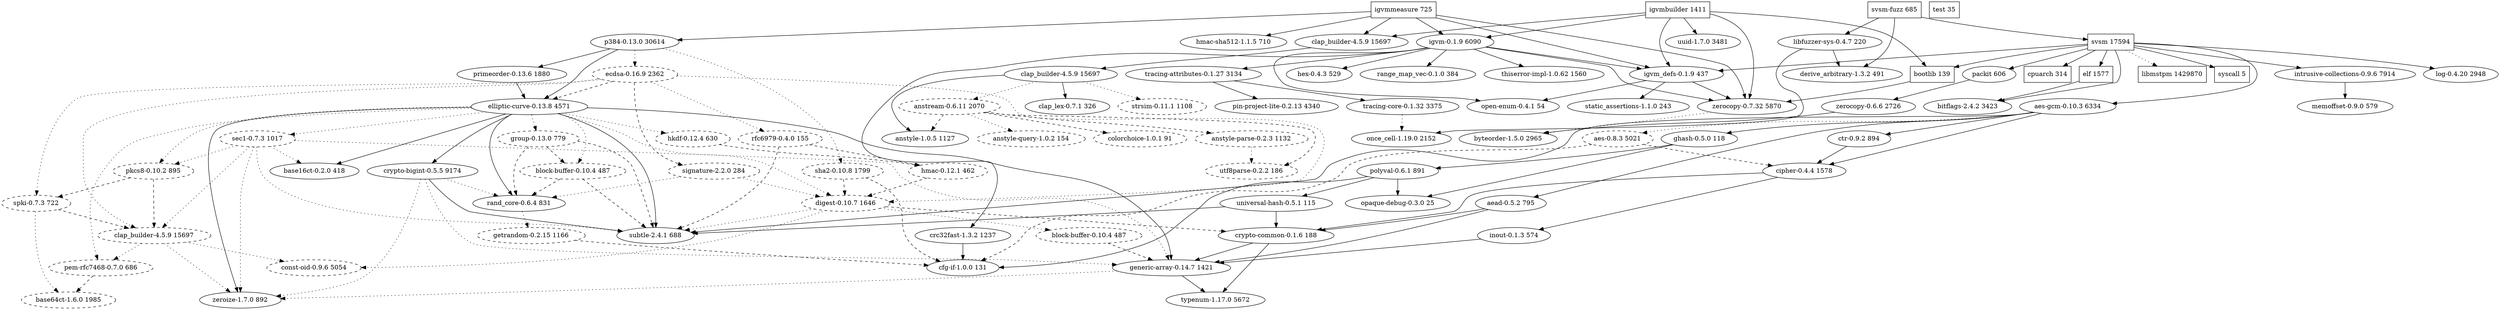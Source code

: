digraph {

    0 [ label =  "igvmbuilder 1411"  shape = box]

    1 [ label =  "bootlib 139"  shape = box]

    2 [ label =  "igvmmeasure 725"  shape = box]

    3 [ label =  "svsm 17594"  shape = box]

    4 [ label =  "cpuarch 314"  shape = box]

    5 [ label =  "elf 1577"  shape = box]

    6 [ label =  "libmstpm 1429870"  shape = box]

    7 [ label =  "syscall 5"  shape = box]

    8 [ label =  "test 35"  shape = box]

    9 [ label =  "svsm-fuzz 685"  shape = box]

    10 [ label =  "clap_builder-4.5.9 15697"  ]

    11 [ label =  "igvm-0.1.9 6090"  ]

    12 [ label =  "igvm_defs-0.1.9 437"  ]

    13 [ label =  "uuid-1.7.0 3481"  ]

    14 [ label =  "zerocopy-0.7.32 5870"  ]

    15 [ label =  "hmac-sha512-1.1.5 710"  ]

    16 [ label =  "p384-0.13.0 30614"  ]

    17 [ label =  "aes-gcm-0.10.3 6334"  ]

    18 [ label =  "bitflags-2.4.2 3423"  ]

    19 [ label =  "intrusive-collections-0.9.6 7914"  ]

    20 [ label =  "log-0.4.20 2948"  ]

    21 [ label =  "packit 606"  ]

    22 [ label =  "derive_arbitrary-1.3.2 491"  ]

    23 [ label =  "libfuzzer-sys-0.4.7 220"  ]

    24 [ label =  "clap_builder-4.5.9 15697"  ]

    25 [ label =  "crc32fast-1.3.2 1237"  ]

    26 [ label =  "hex-0.4.3 529"  ]

    27 [ label =  "open-enum-0.4.1 54"  ]

    28 [ label =  "range_map_vec-0.1.0 384"  ]

    29 [ label =  "thiserror-impl-1.0.62 1560"  ]

    30 [ label =  "tracing-attributes-0.1.27 3134"  ]

    31 [ label =  "static_assertions-1.1.0 243"  ]

    32 [ label =  "byteorder-1.5.0 2965"  ]

    33 [ label =  "ecdsa-0.16.9 2362"  style = dashed]

    34 [ label =  "elliptic-curve-0.13.8 4571"  ]

    35 [ label =  "primeorder-0.13.6 1880"  ]

    36 [ label =  "sha2-0.10.8 1799"  style = dashed]

    37 [ label =  "aead-0.5.2 795"  ]

    38 [ label =  "aes-0.8.3 5021"  style = dashed]

    39 [ label =  "cipher-0.4.4 1578"  ]

    40 [ label =  "ctr-0.9.2 894"  ]

    41 [ label =  "ghash-0.5.0 118"  ]

    42 [ label =  "subtle-2.4.1 688"  ]

    43 [ label =  "memoffset-0.9.0 579"  ]

    44 [ label =  "zerocopy-0.6.6 2726"  ]

    45 [ label =  "once_cell-1.19.0 2152"  ]

    46 [ label =  "anstream-0.6.11 2070"  style = dashed]

    47 [ label =  "anstyle-1.0.5 1127"  ]

    48 [ label =  "clap_lex-0.7.1 326"  ]

    49 [ label =  "strsim-0.11.1 1108"  style = dashed]

    50 [ label =  "cfg-if-1.0.0 131"  ]

    51 [ label =  "pin-project-lite-0.2.13 4340"  ]

    52 [ label =  "tracing-core-0.1.32 3375"  ]

    53 [ label =  "clap_builder-4.5.9 15697"  style = dashed]

    54 [ label =  "digest-0.10.7 1646"  style = dashed]

    55 [ label =  "rfc6979-0.4.0 155"  style = dashed]

    56 [ label =  "signature-2.2.0 284"  style = dashed]

    57 [ label =  "spki-0.7.3 722"  style = dashed]

    58 [ label =  "base16ct-0.2.0 418"  ]

    59 [ label =  "crypto-bigint-0.5.5 9174"  ]

    60 [ label =  "block-buffer-0.10.4 487"  style = dashed]

    61 [ label =  "generic-array-0.14.7 1421"  ]

    62 [ label =  "group-0.13.0 779"  style = dashed]

    63 [ label =  "hkdf-0.12.4 630"  style = dashed]

    64 [ label =  "pem-rfc7468-0.7.0 686"  style = dashed]

    65 [ label =  "pkcs8-0.10.2 895"  style = dashed]

    66 [ label =  "rand_core-0.6.4 831"  ]

    67 [ label =  "sec1-0.7.3 1017"  style = dashed]

    68 [ label =  "zeroize-1.7.0 892"  ]

    69 [ label =  "crypto-common-0.1.6 188"  ]

    70 [ label =  "inout-0.1.3 574"  ]

    71 [ label =  "opaque-debug-0.3.0 25"  ]

    72 [ label =  "polyval-0.6.1 891"  ]

    73 [ label =  "anstyle-parse-0.2.3 1132"  style = dashed]

    74 [ label =  "anstyle-query-1.0.2 154"  style = dashed]

    75 [ label =  "colorchoice-1.0.1 91"  style = dashed]

    76 [ label =  "utf8parse-0.2.2 186"  style = dashed]

    77 [ label =  "const-oid-0.9.6 5054"  style = dashed]

    78 [ label =  "block-buffer-0.10.4 487"  style = dashed]

    79 [ label =  "hmac-0.12.1 462"  style = dashed]

    80 [ label =  "base64ct-1.6.0 1985"  style = dashed]

    81 [ label =  "typenum-1.17.0 5672"  ]

    82 [ label =  "getrandom-0.2.15 1166"  style = dashed]

    83 [ label =  "universal-hash-0.5.1 115"  ]

    0 -> 1 [ ]

    0 -> 10 [ ]

    0 -> 11 [ ]

    0 -> 12 [ ]

    0 -> 13 [ ]

    0 -> 14 [ ]

    1 -> 14 [ ]

    2 -> 10 [ ]

    2 -> 15 [ ]

    2 -> 11 [ ]

    2 -> 12 [ ]

    2 -> 16 [ ]

    2 -> 14 [ ]

    3 -> 17 [ ]

    3 -> 18 [ ]

    3 -> 1 [ ]

    3 -> 4 [ ]

    3 -> 5 [ ]

    3 -> 12 [ ]

    3 -> 19 [ ]

    3 -> 6 [ style = dotted]

    3 -> 20 [ ]

    3 -> 21 [ ]

    3 -> 7 [ ]

    5 -> 18 [ ]

    9 -> 22 [ ]

    9 -> 23 [ ]

    9 -> 3 [ ]

    10 -> 24 [ ]

    11 -> 25 [ ]

    11 -> 26 [ ]

    11 -> 12 [ ]

    11 -> 27 [ ]

    11 -> 28 [ ]

    11 -> 29 [ ]

    11 -> 30 [ ]

    11 -> 14 [ ]

    12 -> 27 [ ]

    12 -> 31 [ ]

    12 -> 14 [ ]

    14 -> 32 [ style = dotted]

    16 -> 33 [ style = dotted]

    16 -> 34 [ ]

    16 -> 35 [ ]

    16 -> 36 [ style = dotted]

    17 -> 37 [ ]

    17 -> 38 [ style = dotted]

    17 -> 39 [ ]

    17 -> 40 [ ]

    17 -> 41 [ ]

    17 -> 42 [ ]

    19 -> 43 [ ]

    21 -> 44 [ ]

    23 -> 22 [ ]

    23 -> 45 [ ]

    24 -> 46 [ style = dotted]

    24 -> 47 [ ]

    24 -> 48 [ ]

    24 -> 49 [ style = dotted]

    25 -> 50 [ ]

    30 -> 51 [ ]

    30 -> 52 [ ]

    33 -> 53 [ style = dotted]

    33 -> 54 [ style = dotted]

    33 -> 34 [ style = dashed]

    33 -> 55 [ style = dotted]

    33 -> 56 [ style = dashed]

    33 -> 57 [ style = dotted]

    34 -> 58 [ ]

    34 -> 59 [ ]

    34 -> 54 [ style = dotted]

    34 -> 60 [ style = dotted]

    34 -> 61 [ ]

    34 -> 62 [ style = dotted]

    34 -> 63 [ style = dotted]

    34 -> 64 [ style = dotted]

    34 -> 65 [ style = dotted]

    34 -> 66 [ ]

    34 -> 67 [ style = dotted]

    34 -> 42 [ ]

    34 -> 68 [ ]

    35 -> 34 [ ]

    36 -> 50 [ style = dashed]

    36 -> 54 [ style = dashed]

    37 -> 69 [ ]

    37 -> 61 [ ]

    38 -> 50 [ style = dashed]

    38 -> 39 [ style = dashed]

    39 -> 69 [ ]

    39 -> 70 [ ]

    40 -> 39 [ ]

    41 -> 71 [ ]

    41 -> 72 [ ]

    44 -> 32 [ ]

    46 -> 47 [ style = dashed]

    46 -> 73 [ style = dashed]

    46 -> 74 [ style = dotted]

    46 -> 75 [ style = dashed]

    46 -> 76 [ style = dashed]

    52 -> 45 [ style = dotted]

    53 -> 77 [ style = dotted]

    53 -> 64 [ style = dotted]

    53 -> 68 [ style = dotted]

    54 -> 78 [ style = dotted]

    54 -> 77 [ style = dotted]

    54 -> 69 [ style = dashed]

    54 -> 42 [ style = dotted]

    55 -> 79 [ style = dashed]

    55 -> 42 [ style = dashed]

    56 -> 54 [ style = dotted]

    56 -> 66 [ style = dotted]

    57 -> 80 [ style = dotted]

    57 -> 53 [ style = dashed]

    59 -> 61 [ style = dotted]

    59 -> 66 [ style = dotted]

    59 -> 42 [ ]

    59 -> 68 [ style = dotted]

    60 -> 66 [ style = dashed]

    60 -> 42 [ style = dashed]

    61 -> 81 [ ]

    61 -> 68 [ style = dotted]

    62 -> 60 [ style = dashed]

    62 -> 66 [ style = dashed]

    62 -> 42 [ style = dashed]

    63 -> 79 [ style = dashed]

    64 -> 80 [ style = dashed]

    65 -> 53 [ style = dashed]

    65 -> 57 [ style = dashed]

    66 -> 82 [ style = dotted]

    67 -> 58 [ style = dotted]

    67 -> 53 [ style = dotted]

    67 -> 61 [ style = dotted]

    67 -> 65 [ style = dotted]

    67 -> 42 [ style = dotted]

    67 -> 68 [ style = dotted]

    69 -> 61 [ ]

    69 -> 81 [ ]

    70 -> 61 [ ]

    72 -> 50 [ ]

    72 -> 71 [ ]

    72 -> 83 [ ]

    73 -> 76 [ style = dotted]

    78 -> 61 [ style = dashed]

    79 -> 54 [ style = dashed]

    82 -> 50 [ style = dashed]

    83 -> 69 [ ]

    83 -> 42 [ ]

}
